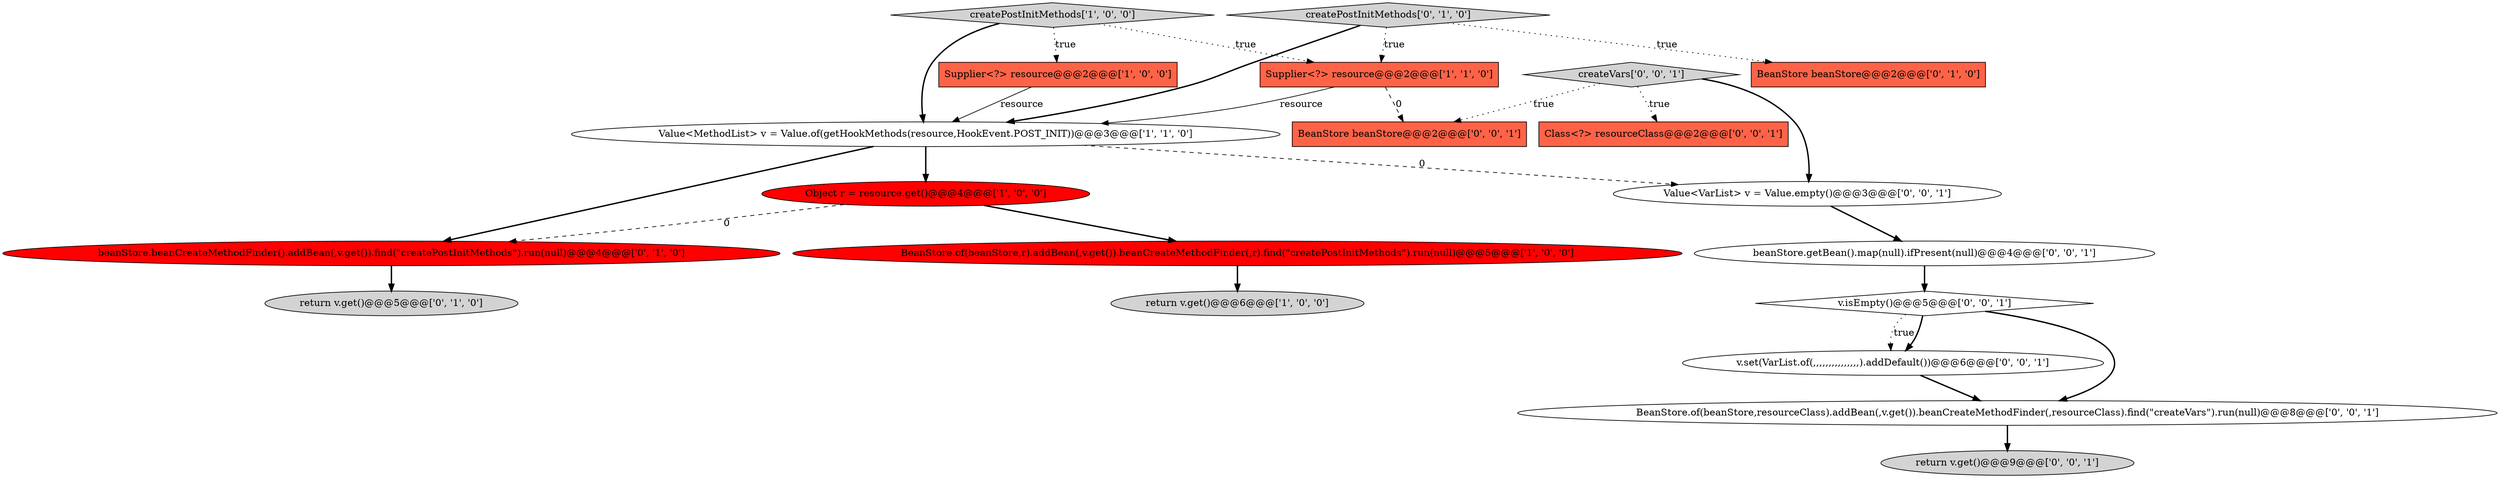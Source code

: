 digraph {
3 [style = filled, label = "createPostInitMethods['1', '0', '0']", fillcolor = lightgray, shape = diamond image = "AAA0AAABBB1BBB"];
13 [style = filled, label = "return v.get()@@@9@@@['0', '0', '1']", fillcolor = lightgray, shape = ellipse image = "AAA0AAABBB3BBB"];
15 [style = filled, label = "beanStore.getBean().map(null).ifPresent(null)@@@4@@@['0', '0', '1']", fillcolor = white, shape = ellipse image = "AAA0AAABBB3BBB"];
5 [style = filled, label = "return v.get()@@@6@@@['1', '0', '0']", fillcolor = lightgray, shape = ellipse image = "AAA0AAABBB1BBB"];
12 [style = filled, label = "BeanStore.of(beanStore,resourceClass).addBean(,v.get()).beanCreateMethodFinder(,resourceClass).find(\"createVars\").run(null)@@@8@@@['0', '0', '1']", fillcolor = white, shape = ellipse image = "AAA0AAABBB3BBB"];
1 [style = filled, label = "Value<MethodList> v = Value.of(getHookMethods(resource,HookEvent.POST_INIT))@@@3@@@['1', '1', '0']", fillcolor = white, shape = ellipse image = "AAA0AAABBB1BBB"];
17 [style = filled, label = "BeanStore beanStore@@@2@@@['0', '0', '1']", fillcolor = tomato, shape = box image = "AAA0AAABBB3BBB"];
14 [style = filled, label = "Class<?> resourceClass@@@2@@@['0', '0', '1']", fillcolor = tomato, shape = box image = "AAA0AAABBB3BBB"];
4 [style = filled, label = "BeanStore.of(beanStore,r).addBean(,v.get()).beanCreateMethodFinder(,r).find(\"createPostInitMethods\").run(null)@@@5@@@['1', '0', '0']", fillcolor = red, shape = ellipse image = "AAA1AAABBB1BBB"];
19 [style = filled, label = "v.set(VarList.of(,,,,,,,,,,,,,,,).addDefault())@@@6@@@['0', '0', '1']", fillcolor = white, shape = ellipse image = "AAA0AAABBB3BBB"];
2 [style = filled, label = "Object r = resource.get()@@@4@@@['1', '0', '0']", fillcolor = red, shape = ellipse image = "AAA1AAABBB1BBB"];
18 [style = filled, label = "createVars['0', '0', '1']", fillcolor = lightgray, shape = diamond image = "AAA0AAABBB3BBB"];
0 [style = filled, label = "Supplier<?> resource@@@2@@@['1', '0', '0']", fillcolor = tomato, shape = box image = "AAA0AAABBB1BBB"];
16 [style = filled, label = "v.isEmpty()@@@5@@@['0', '0', '1']", fillcolor = white, shape = diamond image = "AAA0AAABBB3BBB"];
10 [style = filled, label = "return v.get()@@@5@@@['0', '1', '0']", fillcolor = lightgray, shape = ellipse image = "AAA0AAABBB2BBB"];
9 [style = filled, label = "beanStore.beanCreateMethodFinder().addBean(,v.get()).find(\"createPostInitMethods\").run(null)@@@4@@@['0', '1', '0']", fillcolor = red, shape = ellipse image = "AAA1AAABBB2BBB"];
6 [style = filled, label = "Supplier<?> resource@@@2@@@['1', '1', '0']", fillcolor = tomato, shape = box image = "AAA0AAABBB1BBB"];
11 [style = filled, label = "Value<VarList> v = Value.empty()@@@3@@@['0', '0', '1']", fillcolor = white, shape = ellipse image = "AAA0AAABBB3BBB"];
8 [style = filled, label = "BeanStore beanStore@@@2@@@['0', '1', '0']", fillcolor = tomato, shape = box image = "AAA0AAABBB2BBB"];
7 [style = filled, label = "createPostInitMethods['0', '1', '0']", fillcolor = lightgray, shape = diamond image = "AAA0AAABBB2BBB"];
16->19 [style = dotted, label="true"];
7->6 [style = dotted, label="true"];
6->1 [style = solid, label="resource"];
7->1 [style = bold, label=""];
3->1 [style = bold, label=""];
19->12 [style = bold, label=""];
18->11 [style = bold, label=""];
6->17 [style = dashed, label="0"];
9->10 [style = bold, label=""];
3->6 [style = dotted, label="true"];
16->19 [style = bold, label=""];
0->1 [style = solid, label="resource"];
15->16 [style = bold, label=""];
2->4 [style = bold, label=""];
18->14 [style = dotted, label="true"];
11->15 [style = bold, label=""];
1->9 [style = bold, label=""];
12->13 [style = bold, label=""];
2->9 [style = dashed, label="0"];
1->11 [style = dashed, label="0"];
3->0 [style = dotted, label="true"];
1->2 [style = bold, label=""];
18->17 [style = dotted, label="true"];
7->8 [style = dotted, label="true"];
4->5 [style = bold, label=""];
16->12 [style = bold, label=""];
}
